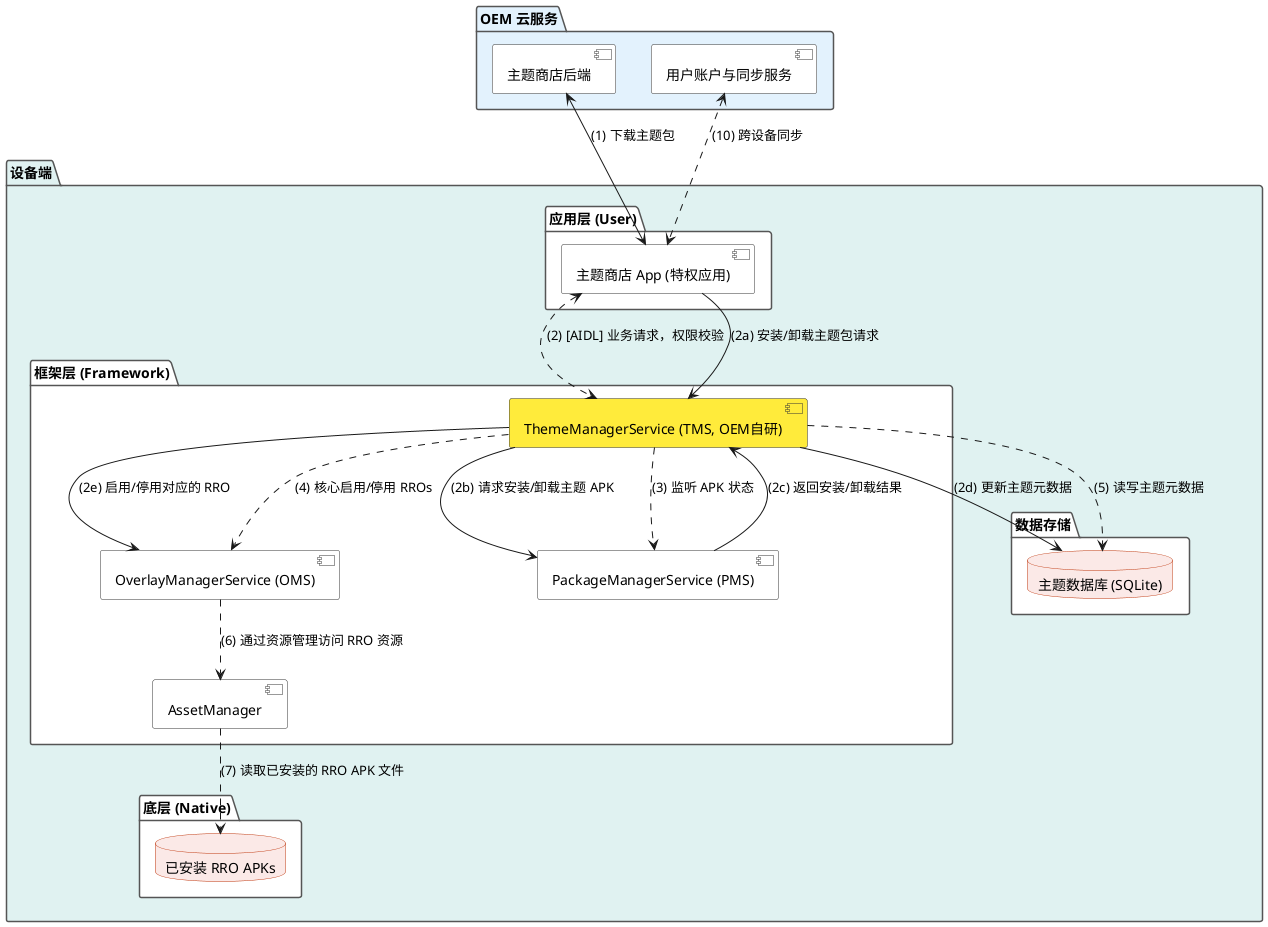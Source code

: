 @startuml
' 兼容性样式设置
skinparam defaultFontColor #000000
skinparam shadowing false
skinparam package {
    BorderColor #555555
    BackgroundColor #FFFFFF
}
skinparam component {
    BorderColor #333333
    BackgroundColor #FFFFFF
}
skinparam database {
    BorderColor #BF360C
    BackgroundColor #FBE9E7
}

package "OEM 云服务" #E3F2FD {
    [主题商店后端] as Server
    [用户账户与同步服务] as AccountServer
}

package "设备端" #E0F2F1 {
    package "应用层 (User)" {
        [主题商店 App (特权应用)] as StoreApp
    }

    package "框架层 (Framework)" {
        [ThemeManagerService (TMS, OEM自研)] as TMS #FFEB3B
        [OverlayManagerService (OMS)] as OMS
        [PackageManagerService (PMS)] as PMS
        [AssetManager] as AssetMgr
    }

    package "底层 (Native)" {
        database "已安装 RRO APKs" as RRO_APKs
    }

    package "数据存储" {
        database "主题数据库 (SQLite)" as ThemeDB
    }
}

' 云端与客户端交互
Server <-down-> StoreApp : (1) 下载主题包
AccountServer <.down.> StoreApp : (10) 跨设备同步

' 主题商店 App 调用主题管理服务
StoreApp <.down.> TMS : (2) [AIDL] 业务请求，权限校验

' 主题包安装流程
StoreApp --> TMS : (2a) 安装/卸载主题包请求
TMS --> PMS : (2b) 请求安装/卸载主题 APK
PMS --> TMS : (2c) 返回安装/卸载结果
TMS --> ThemeDB : (2d) 更新主题元数据
TMS --> OMS : (2e) 启用/停用对应的 RRO

' 主题激活与资源访问流程
TMS .down.> PMS : (3) 监听 APK 状态
TMS .down.> OMS : (4) 核心启用/停用 RROs
TMS .down.> ThemeDB : (5) 读写主题元数据

OMS .down.> AssetMgr : (6) 通过资源管理访问 RRO 资源
AssetMgr .down.> RRO_APKs : (7) 读取已安装的 RRO APK 文件

@enduml
